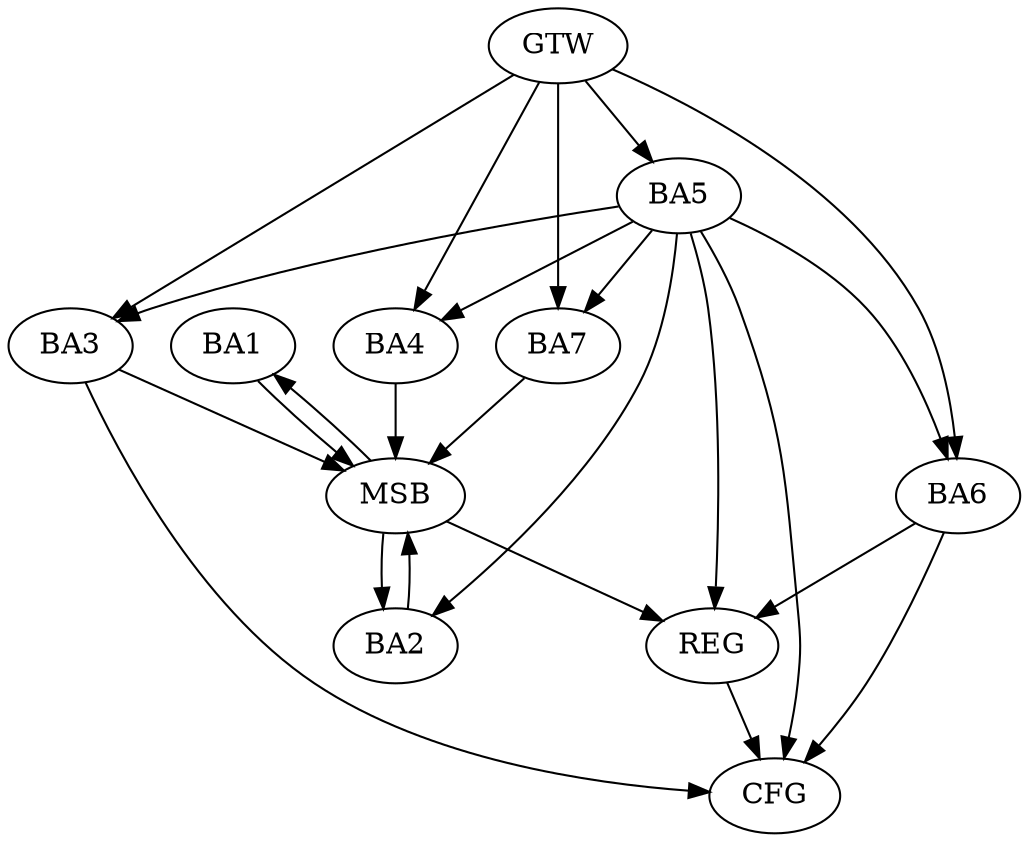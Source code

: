 strict digraph G {
  BA1 [ label="BA1" ];
  BA2 [ label="BA2" ];
  BA3 [ label="BA3" ];
  BA4 [ label="BA4" ];
  BA5 [ label="BA5" ];
  BA6 [ label="BA6" ];
  BA7 [ label="BA7" ];
  GTW [ label="GTW" ];
  REG [ label="REG" ];
  MSB [ label="MSB" ];
  CFG [ label="CFG" ];
  BA5 -> BA2;
  GTW -> BA3;
  GTW -> BA4;
  GTW -> BA5;
  GTW -> BA6;
  GTW -> BA7;
  BA5 -> REG;
  BA6 -> REG;
  BA1 -> MSB;
  MSB -> BA2;
  MSB -> REG;
  BA2 -> MSB;
  MSB -> BA1;
  BA3 -> MSB;
  BA4 -> MSB;
  BA7 -> MSB;
  BA6 -> CFG;
  BA5 -> CFG;
  BA3 -> CFG;
  REG -> CFG;
  BA5 -> BA3;
  BA5 -> BA4;
  BA5 -> BA7;
  BA5 -> BA6;
}
